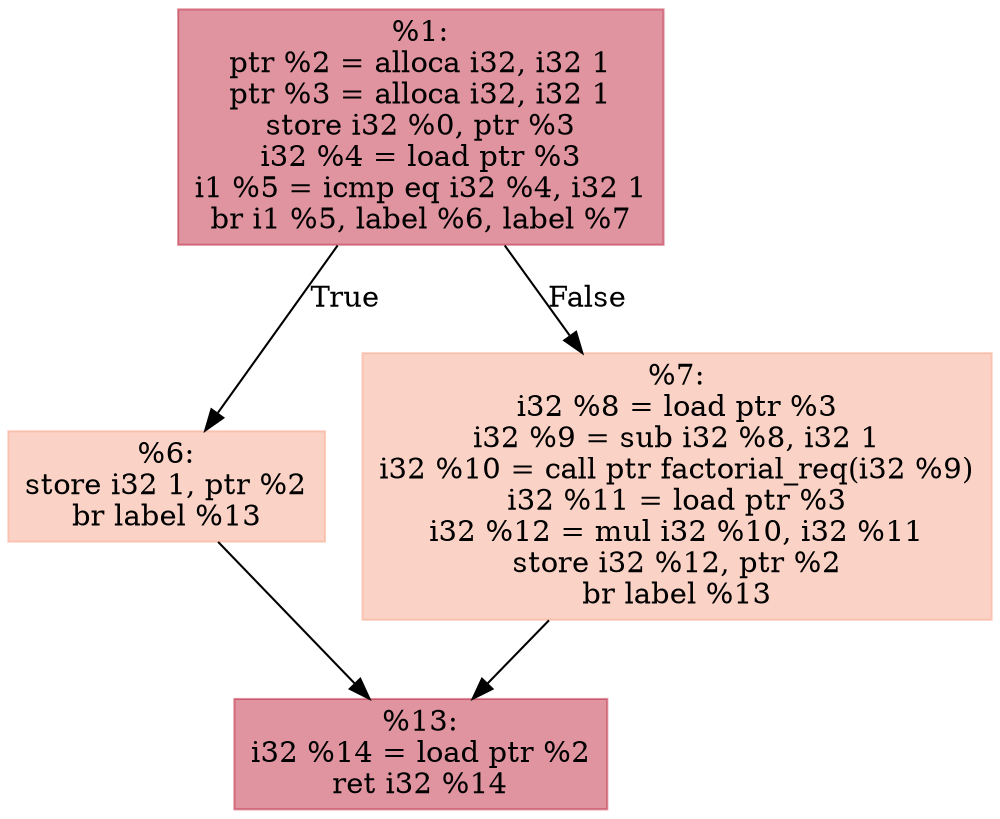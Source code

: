 digraph {
	1 -> 6 [label=True]
	1 -> 7 [label=False]
	1 [label="%1:\n
	ptr %2 = alloca i32, i32 1\n
	ptr %3 = alloca i32, i32 1\n
	store i32 %0, ptr %3\n
	i32 %4 = load ptr %3\n
	i1 %5 = icmp eq i32 %4, i32 1\n
	br i1 %5, label %6, label %7" color="#b70d2870" shape=record style=filled]
	6 -> 13
	6 [label="%6:\n
	store i32 1, ptr %2\n
	br label %13" color="#f59c7d70" shape=record style=filled]
	7 -> 13
	7 [label="%7:\n
	i32 %8 = load ptr %3\n
	i32 %9 = sub i32 %8, i32 1\n
	i32 %10 = call ptr factorial_req(i32 %9)\n
	i32 %11 = load ptr %3\n
	i32 %12 = mul i32 %10, i32 %11\n
	store i32 %12, ptr %2\n
	br label %13" color="#f59c7d70" shape=record style=filled]
	13 [label="%13:\n
	i32 %14 = load ptr %2\n
	ret i32 %14" color="#b70d2870" shape=record style=filled]
}
